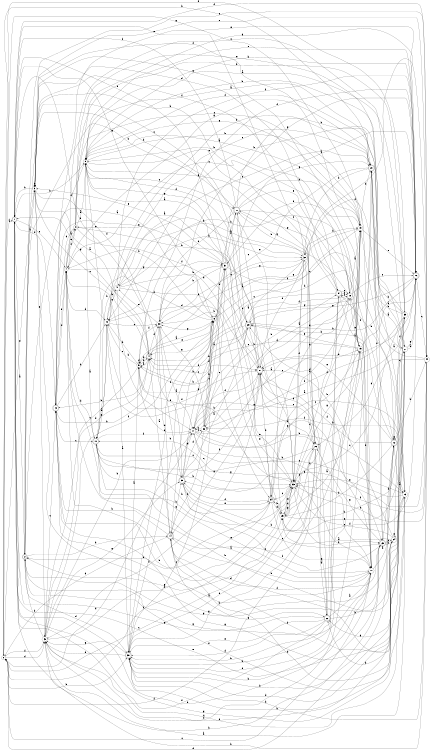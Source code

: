 digraph n36_1 {
__start0 [label="" shape="none"];

rankdir=LR;
size="8,5";

s0 [style="filled", color="black", fillcolor="white" shape="circle", label="0"];
s1 [style="rounded,filled", color="black", fillcolor="white" shape="doublecircle", label="1"];
s2 [style="rounded,filled", color="black", fillcolor="white" shape="doublecircle", label="2"];
s3 [style="filled", color="black", fillcolor="white" shape="circle", label="3"];
s4 [style="rounded,filled", color="black", fillcolor="white" shape="doublecircle", label="4"];
s5 [style="filled", color="black", fillcolor="white" shape="circle", label="5"];
s6 [style="rounded,filled", color="black", fillcolor="white" shape="doublecircle", label="6"];
s7 [style="filled", color="black", fillcolor="white" shape="circle", label="7"];
s8 [style="filled", color="black", fillcolor="white" shape="circle", label="8"];
s9 [style="filled", color="black", fillcolor="white" shape="circle", label="9"];
s10 [style="rounded,filled", color="black", fillcolor="white" shape="doublecircle", label="10"];
s11 [style="filled", color="black", fillcolor="white" shape="circle", label="11"];
s12 [style="rounded,filled", color="black", fillcolor="white" shape="doublecircle", label="12"];
s13 [style="filled", color="black", fillcolor="white" shape="circle", label="13"];
s14 [style="rounded,filled", color="black", fillcolor="white" shape="doublecircle", label="14"];
s15 [style="filled", color="black", fillcolor="white" shape="circle", label="15"];
s16 [style="rounded,filled", color="black", fillcolor="white" shape="doublecircle", label="16"];
s17 [style="filled", color="black", fillcolor="white" shape="circle", label="17"];
s18 [style="filled", color="black", fillcolor="white" shape="circle", label="18"];
s19 [style="filled", color="black", fillcolor="white" shape="circle", label="19"];
s20 [style="rounded,filled", color="black", fillcolor="white" shape="doublecircle", label="20"];
s21 [style="filled", color="black", fillcolor="white" shape="circle", label="21"];
s22 [style="rounded,filled", color="black", fillcolor="white" shape="doublecircle", label="22"];
s23 [style="rounded,filled", color="black", fillcolor="white" shape="doublecircle", label="23"];
s24 [style="filled", color="black", fillcolor="white" shape="circle", label="24"];
s25 [style="filled", color="black", fillcolor="white" shape="circle", label="25"];
s26 [style="rounded,filled", color="black", fillcolor="white" shape="doublecircle", label="26"];
s27 [style="rounded,filled", color="black", fillcolor="white" shape="doublecircle", label="27"];
s28 [style="rounded,filled", color="black", fillcolor="white" shape="doublecircle", label="28"];
s29 [style="rounded,filled", color="black", fillcolor="white" shape="doublecircle", label="29"];
s30 [style="filled", color="black", fillcolor="white" shape="circle", label="30"];
s31 [style="rounded,filled", color="black", fillcolor="white" shape="doublecircle", label="31"];
s32 [style="filled", color="black", fillcolor="white" shape="circle", label="32"];
s33 [style="rounded,filled", color="black", fillcolor="white" shape="doublecircle", label="33"];
s34 [style="rounded,filled", color="black", fillcolor="white" shape="doublecircle", label="34"];
s35 [style="rounded,filled", color="black", fillcolor="white" shape="doublecircle", label="35"];
s36 [style="filled", color="black", fillcolor="white" shape="circle", label="36"];
s37 [style="rounded,filled", color="black", fillcolor="white" shape="doublecircle", label="37"];
s38 [style="rounded,filled", color="black", fillcolor="white" shape="doublecircle", label="38"];
s39 [style="filled", color="black", fillcolor="white" shape="circle", label="39"];
s40 [style="filled", color="black", fillcolor="white" shape="circle", label="40"];
s41 [style="filled", color="black", fillcolor="white" shape="circle", label="41"];
s42 [style="rounded,filled", color="black", fillcolor="white" shape="doublecircle", label="42"];
s43 [style="filled", color="black", fillcolor="white" shape="circle", label="43"];
s44 [style="filled", color="black", fillcolor="white" shape="circle", label="44"];
s0 -> s1 [label="a"];
s0 -> s38 [label="b"];
s0 -> s25 [label="c"];
s0 -> s43 [label="d"];
s0 -> s3 [label="e"];
s0 -> s43 [label="f"];
s0 -> s19 [label="g"];
s0 -> s20 [label="h"];
s1 -> s2 [label="a"];
s1 -> s11 [label="b"];
s1 -> s13 [label="c"];
s1 -> s42 [label="d"];
s1 -> s7 [label="e"];
s1 -> s44 [label="f"];
s1 -> s6 [label="g"];
s1 -> s9 [label="h"];
s2 -> s3 [label="a"];
s2 -> s28 [label="b"];
s2 -> s44 [label="c"];
s2 -> s38 [label="d"];
s2 -> s44 [label="e"];
s2 -> s13 [label="f"];
s2 -> s24 [label="g"];
s2 -> s14 [label="h"];
s3 -> s4 [label="a"];
s3 -> s1 [label="b"];
s3 -> s3 [label="c"];
s3 -> s37 [label="d"];
s3 -> s43 [label="e"];
s3 -> s35 [label="f"];
s3 -> s12 [label="g"];
s3 -> s26 [label="h"];
s4 -> s5 [label="a"];
s4 -> s42 [label="b"];
s4 -> s3 [label="c"];
s4 -> s30 [label="d"];
s4 -> s6 [label="e"];
s4 -> s1 [label="f"];
s4 -> s1 [label="g"];
s4 -> s5 [label="h"];
s5 -> s6 [label="a"];
s5 -> s40 [label="b"];
s5 -> s43 [label="c"];
s5 -> s5 [label="d"];
s5 -> s40 [label="e"];
s5 -> s30 [label="f"];
s5 -> s27 [label="g"];
s5 -> s4 [label="h"];
s6 -> s2 [label="a"];
s6 -> s7 [label="b"];
s6 -> s36 [label="c"];
s6 -> s10 [label="d"];
s6 -> s31 [label="e"];
s6 -> s19 [label="f"];
s6 -> s30 [label="g"];
s6 -> s12 [label="h"];
s7 -> s8 [label="a"];
s7 -> s33 [label="b"];
s7 -> s15 [label="c"];
s7 -> s40 [label="d"];
s7 -> s8 [label="e"];
s7 -> s8 [label="f"];
s7 -> s31 [label="g"];
s7 -> s17 [label="h"];
s8 -> s9 [label="a"];
s8 -> s33 [label="b"];
s8 -> s19 [label="c"];
s8 -> s42 [label="d"];
s8 -> s21 [label="e"];
s8 -> s33 [label="f"];
s8 -> s16 [label="g"];
s8 -> s39 [label="h"];
s9 -> s10 [label="a"];
s9 -> s13 [label="b"];
s9 -> s28 [label="c"];
s9 -> s42 [label="d"];
s9 -> s37 [label="e"];
s9 -> s20 [label="f"];
s9 -> s29 [label="g"];
s9 -> s11 [label="h"];
s10 -> s11 [label="a"];
s10 -> s33 [label="b"];
s10 -> s33 [label="c"];
s10 -> s7 [label="d"];
s10 -> s40 [label="e"];
s10 -> s17 [label="f"];
s10 -> s11 [label="g"];
s10 -> s34 [label="h"];
s11 -> s12 [label="a"];
s11 -> s38 [label="b"];
s11 -> s0 [label="c"];
s11 -> s29 [label="d"];
s11 -> s10 [label="e"];
s11 -> s18 [label="f"];
s11 -> s2 [label="g"];
s11 -> s14 [label="h"];
s12 -> s13 [label="a"];
s12 -> s29 [label="b"];
s12 -> s21 [label="c"];
s12 -> s25 [label="d"];
s12 -> s27 [label="e"];
s12 -> s27 [label="f"];
s12 -> s12 [label="g"];
s12 -> s44 [label="h"];
s13 -> s1 [label="a"];
s13 -> s14 [label="b"];
s13 -> s17 [label="c"];
s13 -> s7 [label="d"];
s13 -> s33 [label="e"];
s13 -> s36 [label="f"];
s13 -> s1 [label="g"];
s13 -> s37 [label="h"];
s14 -> s4 [label="a"];
s14 -> s6 [label="b"];
s14 -> s15 [label="c"];
s14 -> s0 [label="d"];
s14 -> s22 [label="e"];
s14 -> s23 [label="f"];
s14 -> s35 [label="g"];
s14 -> s42 [label="h"];
s15 -> s16 [label="a"];
s15 -> s11 [label="b"];
s15 -> s5 [label="c"];
s15 -> s38 [label="d"];
s15 -> s29 [label="e"];
s15 -> s3 [label="f"];
s15 -> s3 [label="g"];
s15 -> s40 [label="h"];
s16 -> s17 [label="a"];
s16 -> s9 [label="b"];
s16 -> s44 [label="c"];
s16 -> s27 [label="d"];
s16 -> s9 [label="e"];
s16 -> s5 [label="f"];
s16 -> s29 [label="g"];
s16 -> s29 [label="h"];
s17 -> s18 [label="a"];
s17 -> s11 [label="b"];
s17 -> s36 [label="c"];
s17 -> s0 [label="d"];
s17 -> s5 [label="e"];
s17 -> s27 [label="f"];
s17 -> s23 [label="g"];
s17 -> s13 [label="h"];
s18 -> s19 [label="a"];
s18 -> s41 [label="b"];
s18 -> s16 [label="c"];
s18 -> s36 [label="d"];
s18 -> s15 [label="e"];
s18 -> s37 [label="f"];
s18 -> s34 [label="g"];
s18 -> s9 [label="h"];
s19 -> s9 [label="a"];
s19 -> s20 [label="b"];
s19 -> s4 [label="c"];
s19 -> s33 [label="d"];
s19 -> s16 [label="e"];
s19 -> s31 [label="f"];
s19 -> s9 [label="g"];
s19 -> s38 [label="h"];
s20 -> s21 [label="a"];
s20 -> s40 [label="b"];
s20 -> s41 [label="c"];
s20 -> s43 [label="d"];
s20 -> s4 [label="e"];
s20 -> s23 [label="f"];
s20 -> s7 [label="g"];
s20 -> s32 [label="h"];
s21 -> s16 [label="a"];
s21 -> s22 [label="b"];
s21 -> s7 [label="c"];
s21 -> s32 [label="d"];
s21 -> s25 [label="e"];
s21 -> s14 [label="f"];
s21 -> s16 [label="g"];
s21 -> s38 [label="h"];
s22 -> s11 [label="a"];
s22 -> s23 [label="b"];
s22 -> s27 [label="c"];
s22 -> s38 [label="d"];
s22 -> s38 [label="e"];
s22 -> s43 [label="f"];
s22 -> s1 [label="g"];
s22 -> s37 [label="h"];
s23 -> s9 [label="a"];
s23 -> s24 [label="b"];
s23 -> s24 [label="c"];
s23 -> s12 [label="d"];
s23 -> s1 [label="e"];
s23 -> s35 [label="f"];
s23 -> s26 [label="g"];
s23 -> s43 [label="h"];
s24 -> s25 [label="a"];
s24 -> s27 [label="b"];
s24 -> s33 [label="c"];
s24 -> s0 [label="d"];
s24 -> s24 [label="e"];
s24 -> s39 [label="f"];
s24 -> s22 [label="g"];
s24 -> s7 [label="h"];
s25 -> s20 [label="a"];
s25 -> s21 [label="b"];
s25 -> s3 [label="c"];
s25 -> s26 [label="d"];
s25 -> s33 [label="e"];
s25 -> s16 [label="f"];
s25 -> s33 [label="g"];
s25 -> s34 [label="h"];
s26 -> s22 [label="a"];
s26 -> s27 [label="b"];
s26 -> s10 [label="c"];
s26 -> s38 [label="d"];
s26 -> s2 [label="e"];
s26 -> s0 [label="f"];
s26 -> s9 [label="g"];
s26 -> s38 [label="h"];
s27 -> s8 [label="a"];
s27 -> s3 [label="b"];
s27 -> s28 [label="c"];
s27 -> s22 [label="d"];
s27 -> s19 [label="e"];
s27 -> s43 [label="f"];
s27 -> s14 [label="g"];
s27 -> s34 [label="h"];
s28 -> s29 [label="a"];
s28 -> s21 [label="b"];
s28 -> s18 [label="c"];
s28 -> s30 [label="d"];
s28 -> s18 [label="e"];
s28 -> s1 [label="f"];
s28 -> s26 [label="g"];
s28 -> s19 [label="h"];
s29 -> s9 [label="a"];
s29 -> s5 [label="b"];
s29 -> s4 [label="c"];
s29 -> s4 [label="d"];
s29 -> s17 [label="e"];
s29 -> s18 [label="f"];
s29 -> s19 [label="g"];
s29 -> s27 [label="h"];
s30 -> s17 [label="a"];
s30 -> s31 [label="b"];
s30 -> s32 [label="c"];
s30 -> s14 [label="d"];
s30 -> s41 [label="e"];
s30 -> s35 [label="f"];
s30 -> s16 [label="g"];
s30 -> s34 [label="h"];
s31 -> s16 [label="a"];
s31 -> s30 [label="b"];
s31 -> s12 [label="c"];
s31 -> s1 [label="d"];
s31 -> s3 [label="e"];
s31 -> s28 [label="f"];
s31 -> s20 [label="g"];
s31 -> s17 [label="h"];
s32 -> s17 [label="a"];
s32 -> s28 [label="b"];
s32 -> s26 [label="c"];
s32 -> s27 [label="d"];
s32 -> s1 [label="e"];
s32 -> s33 [label="f"];
s32 -> s6 [label="g"];
s32 -> s19 [label="h"];
s33 -> s32 [label="a"];
s33 -> s5 [label="b"];
s33 -> s34 [label="c"];
s33 -> s25 [label="d"];
s33 -> s31 [label="e"];
s33 -> s0 [label="f"];
s33 -> s15 [label="g"];
s33 -> s23 [label="h"];
s34 -> s18 [label="a"];
s34 -> s2 [label="b"];
s34 -> s15 [label="c"];
s34 -> s9 [label="d"];
s34 -> s25 [label="e"];
s34 -> s35 [label="f"];
s34 -> s11 [label="g"];
s34 -> s42 [label="h"];
s35 -> s29 [label="a"];
s35 -> s28 [label="b"];
s35 -> s23 [label="c"];
s35 -> s36 [label="d"];
s35 -> s34 [label="e"];
s35 -> s27 [label="f"];
s35 -> s17 [label="g"];
s35 -> s19 [label="h"];
s36 -> s31 [label="a"];
s36 -> s17 [label="b"];
s36 -> s15 [label="c"];
s36 -> s6 [label="d"];
s36 -> s26 [label="e"];
s36 -> s14 [label="f"];
s36 -> s30 [label="g"];
s36 -> s37 [label="h"];
s37 -> s11 [label="a"];
s37 -> s25 [label="b"];
s37 -> s4 [label="c"];
s37 -> s18 [label="d"];
s37 -> s18 [label="e"];
s37 -> s3 [label="f"];
s37 -> s28 [label="g"];
s37 -> s38 [label="h"];
s38 -> s5 [label="a"];
s38 -> s12 [label="b"];
s38 -> s31 [label="c"];
s38 -> s39 [label="d"];
s38 -> s43 [label="e"];
s38 -> s6 [label="f"];
s38 -> s43 [label="g"];
s38 -> s6 [label="h"];
s39 -> s9 [label="a"];
s39 -> s40 [label="b"];
s39 -> s33 [label="c"];
s39 -> s0 [label="d"];
s39 -> s20 [label="e"];
s39 -> s36 [label="f"];
s39 -> s42 [label="g"];
s39 -> s20 [label="h"];
s40 -> s10 [label="a"];
s40 -> s32 [label="b"];
s40 -> s30 [label="c"];
s40 -> s27 [label="d"];
s40 -> s9 [label="e"];
s40 -> s27 [label="f"];
s40 -> s13 [label="g"];
s40 -> s41 [label="h"];
s41 -> s38 [label="a"];
s41 -> s10 [label="b"];
s41 -> s20 [label="c"];
s41 -> s33 [label="d"];
s41 -> s25 [label="e"];
s41 -> s16 [label="f"];
s41 -> s40 [label="g"];
s41 -> s32 [label="h"];
s42 -> s11 [label="a"];
s42 -> s30 [label="b"];
s42 -> s10 [label="c"];
s42 -> s7 [label="d"];
s42 -> s16 [label="e"];
s42 -> s7 [label="f"];
s42 -> s31 [label="g"];
s42 -> s40 [label="h"];
s43 -> s33 [label="a"];
s43 -> s2 [label="b"];
s43 -> s42 [label="c"];
s43 -> s4 [label="d"];
s43 -> s39 [label="e"];
s43 -> s6 [label="f"];
s43 -> s35 [label="g"];
s43 -> s17 [label="h"];
s44 -> s19 [label="a"];
s44 -> s43 [label="b"];
s44 -> s33 [label="c"];
s44 -> s26 [label="d"];
s44 -> s35 [label="e"];
s44 -> s33 [label="f"];
s44 -> s30 [label="g"];
s44 -> s38 [label="h"];

}